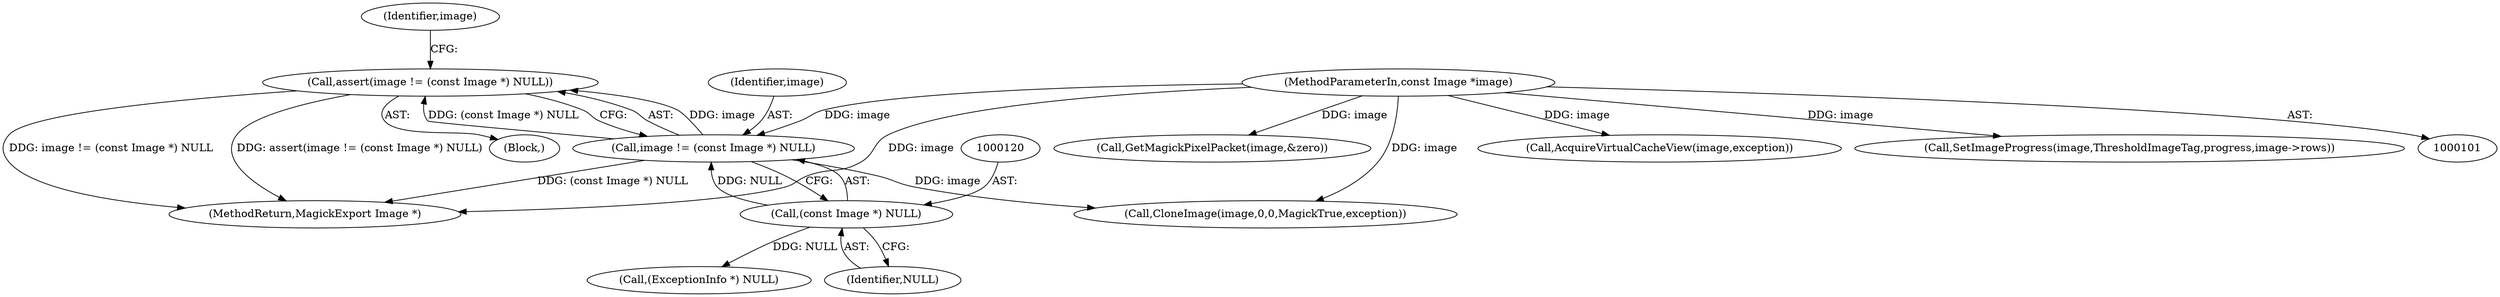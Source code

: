 digraph "0_ImageMagick6_35c7032723d85eee7318ff6c82f031fa2666b773@API" {
"1000116" [label="(Call,assert(image != (const Image *) NULL))"];
"1000117" [label="(Call,image != (const Image *) NULL)"];
"1000102" [label="(MethodParameterIn,const Image *image)"];
"1000119" [label="(Call,(const Image *) NULL)"];
"1000146" [label="(Call,(ExceptionInfo *) NULL)"];
"1000121" [label="(Identifier,NULL)"];
"1000157" [label="(Call,CloneImage(image,0,0,MagickTrue,exception))"];
"1000206" [label="(Call,GetMagickPixelPacket(image,&zero))"];
"1000117" [label="(Call,image != (const Image *) NULL)"];
"1000107" [label="(Block,)"];
"1000125" [label="(Identifier,image)"];
"1000889" [label="(MethodReturn,MagickExport Image *)"];
"1000219" [label="(Call,AcquireVirtualCacheView(image,exception))"];
"1000857" [label="(Call,SetImageProgress(image,ThresholdImageTag,progress,image->rows))"];
"1000119" [label="(Call,(const Image *) NULL)"];
"1000118" [label="(Identifier,image)"];
"1000102" [label="(MethodParameterIn,const Image *image)"];
"1000116" [label="(Call,assert(image != (const Image *) NULL))"];
"1000116" -> "1000107"  [label="AST: "];
"1000116" -> "1000117"  [label="CFG: "];
"1000117" -> "1000116"  [label="AST: "];
"1000125" -> "1000116"  [label="CFG: "];
"1000116" -> "1000889"  [label="DDG: image != (const Image *) NULL"];
"1000116" -> "1000889"  [label="DDG: assert(image != (const Image *) NULL)"];
"1000117" -> "1000116"  [label="DDG: image"];
"1000117" -> "1000116"  [label="DDG: (const Image *) NULL"];
"1000117" -> "1000119"  [label="CFG: "];
"1000118" -> "1000117"  [label="AST: "];
"1000119" -> "1000117"  [label="AST: "];
"1000117" -> "1000889"  [label="DDG: (const Image *) NULL"];
"1000102" -> "1000117"  [label="DDG: image"];
"1000119" -> "1000117"  [label="DDG: NULL"];
"1000117" -> "1000157"  [label="DDG: image"];
"1000102" -> "1000101"  [label="AST: "];
"1000102" -> "1000889"  [label="DDG: image"];
"1000102" -> "1000157"  [label="DDG: image"];
"1000102" -> "1000206"  [label="DDG: image"];
"1000102" -> "1000219"  [label="DDG: image"];
"1000102" -> "1000857"  [label="DDG: image"];
"1000119" -> "1000121"  [label="CFG: "];
"1000120" -> "1000119"  [label="AST: "];
"1000121" -> "1000119"  [label="AST: "];
"1000119" -> "1000146"  [label="DDG: NULL"];
}
